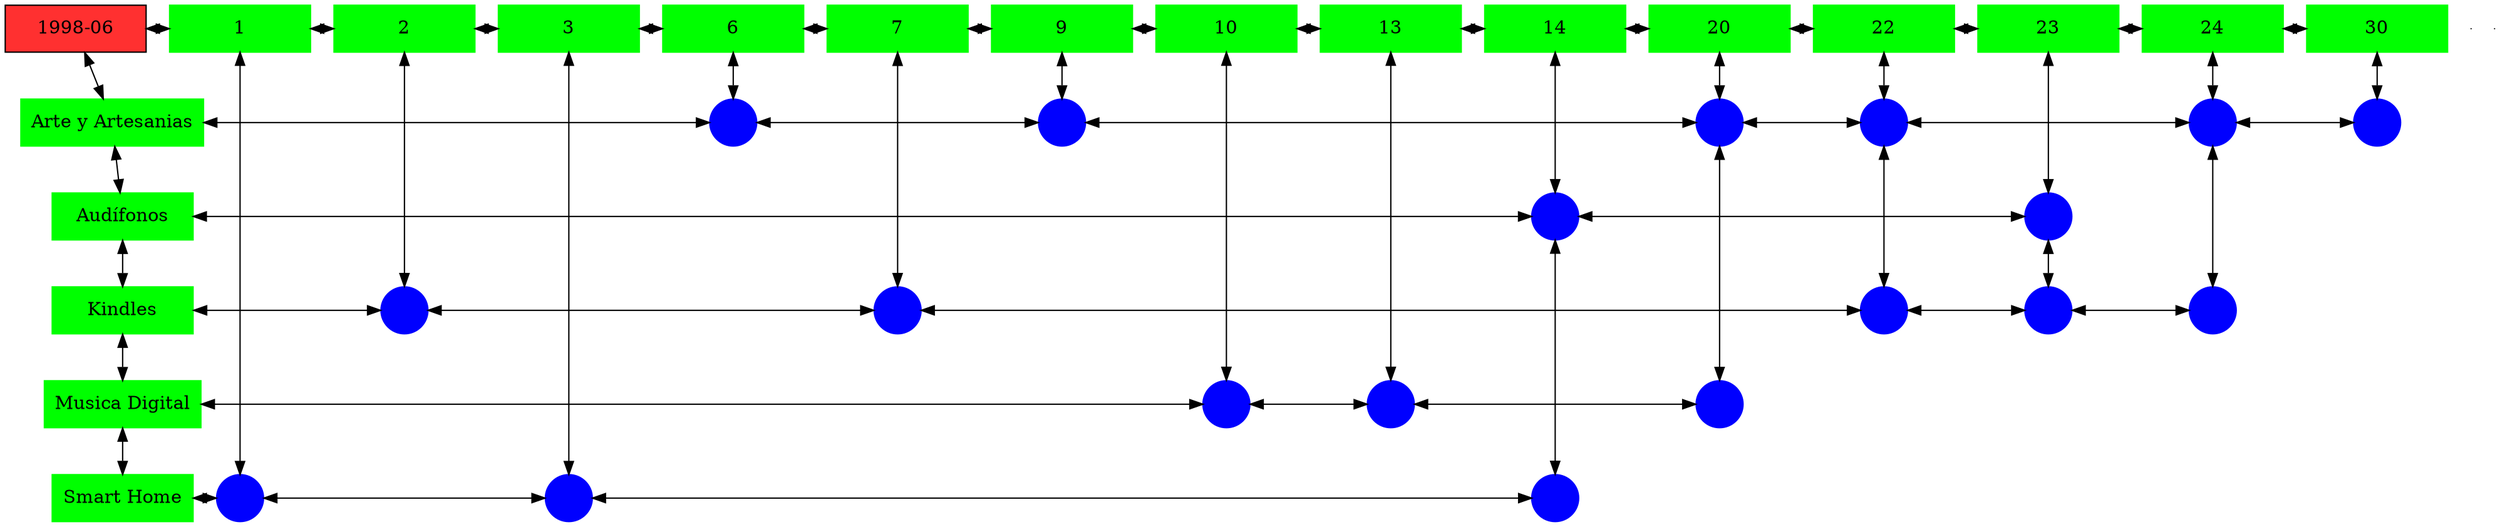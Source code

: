 digraph G{
node[shape="box"];
nodeMt[ label = "1998-06", width = 1.5, style = filled, fillcolor = firebrick1, group = 1 ];
e0[ shape = point, width = 0 ];
e1[ shape = point, width = 0 ];
node0xc001f86d20[label="1",color=green,style =filled,width = 1.5 group=1];
nodeMt->node0xc001f86d20[dir="both"];
{rank=same;nodeMt;node0xc001f86d20;}
node0xc002272be0[label="2",color=green,style =filled,width = 1.5 group=2];
node0xc001f86d20->node0xc002272be0[dir="both"];
{rank=same;node0xc001f86d20;node0xc002272be0;}
node0xc00200fd10[label="3",color=green,style =filled,width = 1.5 group=3];
node0xc002272be0->node0xc00200fd10[dir="both"];
{rank=same;node0xc002272be0;node0xc00200fd10;}
node0xc001f92d20[label="6",color=green,style =filled,width = 1.5 group=6];
node0xc00200fd10->node0xc001f92d20[dir="both"];
{rank=same;node0xc00200fd10;node0xc001f92d20;}
node0xc001f5ce60[label="7",color=green,style =filled,width = 1.5 group=7];
node0xc001f92d20->node0xc001f5ce60[dir="both"];
{rank=same;node0xc001f92d20;node0xc001f5ce60;}
node0xc001edad70[label="9",color=green,style =filled,width = 1.5 group=9];
node0xc001f5ce60->node0xc001edad70[dir="both"];
{rank=same;node0xc001f5ce60;node0xc001edad70;}
node0xc001eda690[label="10",color=green,style =filled,width = 1.5 group=10];
node0xc001edad70->node0xc001eda690[dir="both"];
{rank=same;node0xc001edad70;node0xc001eda690;}
node0xc002223040[label="13",color=green,style =filled,width = 1.5 group=13];
node0xc001eda690->node0xc002223040[dir="both"];
{rank=same;node0xc001eda690;node0xc002223040;}
node0xc00207e0f0[label="14",color=green,style =filled,width = 1.5 group=14];
node0xc002223040->node0xc00207e0f0[dir="both"];
{rank=same;node0xc002223040;node0xc00207e0f0;}
node0xc001f937c0[label="20",color=green,style =filled,width = 1.5 group=20];
node0xc00207e0f0->node0xc001f937c0[dir="both"];
{rank=same;node0xc00207e0f0;node0xc001f937c0;}
node0xc001f920f0[label="22",color=green,style =filled,width = 1.5 group=22];
node0xc001f937c0->node0xc001f920f0[dir="both"];
{rank=same;node0xc001f937c0;node0xc001f920f0;}
node0xc002020050[label="23",color=green,style =filled,width = 1.5 group=23];
node0xc001f920f0->node0xc002020050[dir="both"];
{rank=same;node0xc001f920f0;node0xc002020050;}
node0xc001ecb270[label="24",color=green,style =filled,width = 1.5 group=24];
node0xc002020050->node0xc001ecb270[dir="both"];
{rank=same;node0xc002020050;node0xc001ecb270;}
node0xc00208b810[label="30",color=green,style =filled,width = 1.5 group=30];
node0xc001ecb270->node0xc00208b810[dir="both"];
{rank=same;node0xc001ecb270;node0xc00208b810;}
node0xc001edad20[label="Arte y Artesanias",color=green,style =filled width = 1.5 group=1];
node0xc001f89c80[label="",color=blue,style =filled, width = 0.5 group=6 shape=circle];
node0xc001edad20->node0xc001f89c80[dir="both"];
{rank=same;node0xc001edad20;node0xc001f89c80;}
node0xc001ed3580[label="",color=blue,style =filled, width = 0.5 group=9 shape=circle];
node0xc001f89c80->node0xc001ed3580[dir="both"];
{rank=same;node0xc001ed3580;node0xc001f89c80;}
node0xc001f98380[label="",color=blue,style =filled, width = 0.5 group=20 shape=circle];
node0xc001ed3580->node0xc001f98380[dir="both"];
{rank=same;node0xc001f98380;node0xc001ed3580;}
node0xc001f89480[label="",color=blue,style =filled, width = 0.5 group=22 shape=circle];
node0xc001f98380->node0xc001f89480[dir="both"];
{rank=same;node0xc001f89480;node0xc001f98380;}
node0xc001f5b000[label="",color=blue,style =filled, width = 0.5 group=24 shape=circle];
node0xc001f89480->node0xc001f5b000[dir="both"];
{rank=same;node0xc001f5b000;node0xc001f89480;}
node0xc00208d100[label="",color=blue,style =filled, width = 0.5 group=30 shape=circle];
node0xc001f5b000->node0xc00208d100[dir="both"];
{rank=same;node0xc00208d100;node0xc001f5b000;}
node0xc002020000[label="Audífonos",color=green,style =filled width = 1.5 group=1];
node0xc00207a800[label="",color=blue,style =filled, width = 0.5 group=14 shape=circle];
node0xc002020000->node0xc00207a800[dir="both"];
{rank=same;node0xc002020000;node0xc00207a800;}
node0xc00200de00[label="",color=blue,style =filled, width = 0.5 group=23 shape=circle];
node0xc00207a800->node0xc00200de00[dir="both"];
{rank=same;node0xc00200de00;node0xc00207a800;}
node0xc001ecb220[label="Kindles",color=green,style =filled width = 1.5 group=1];
node0xc002270c00[label="",color=blue,style =filled, width = 0.5 group=2 shape=circle];
node0xc001ecb220->node0xc002270c00[dir="both"];
{rank=same;node0xc001ecb220;node0xc002270c00;}
node0xc001f5ab00[label="",color=blue,style =filled, width = 0.5 group=7 shape=circle];
node0xc002270c00->node0xc001f5ab00[dir="both"];
{rank=same;node0xc001f5ab00;node0xc002270c00;}
node0xc00200df80[label="",color=blue,style =filled, width = 0.5 group=22 shape=circle];
node0xc001f5ab00->node0xc00200df80[dir="both"];
{rank=same;node0xc00200df80;node0xc001f5ab00;}
node0xc002115780[label="",color=blue,style =filled, width = 0.5 group=23 shape=circle];
node0xc00200df80->node0xc002115780[dir="both"];
{rank=same;node0xc002115780;node0xc00200df80;}
node0xc001ed2580[label="",color=blue,style =filled, width = 0.5 group=24 shape=circle];
node0xc002115780->node0xc001ed2580[dir="both"];
{rank=same;node0xc001ed2580;node0xc002115780;}
node0xc001eda640[label="Musica Digital",color=green,style =filled width = 1.5 group=1];
node0xc001ed3180[label="",color=blue,style =filled, width = 0.5 group=10 shape=circle];
node0xc001eda640->node0xc001ed3180[dir="both"];
{rank=same;node0xc001eda640;node0xc001ed3180;}
node0xc002232000[label="",color=blue,style =filled, width = 0.5 group=13 shape=circle];
node0xc001ed3180->node0xc002232000[dir="both"];
{rank=same;node0xc002232000;node0xc001ed3180;}
node0xc0021acd80[label="",color=blue,style =filled, width = 0.5 group=20 shape=circle];
node0xc002232000->node0xc0021acd80[dir="both"];
{rank=same;node0xc0021acd80;node0xc002232000;}
node0xc001f86cd0[label="Smart Home",color=green,style =filled width = 1.5 group=1];
node0xc001f88780[label="",color=blue,style =filled, width = 0.5 group=1 shape=circle];
node0xc001f86cd0->node0xc001f88780[dir="both"];
{rank=same;node0xc001f86cd0;node0xc001f88780;}
node0xc00200dc00[label="",color=blue,style =filled, width = 0.5 group=3 shape=circle];
node0xc001f88780->node0xc00200dc00[dir="both"];
{rank=same;node0xc00200dc00;node0xc001f88780;}
node0xc002184c00[label="",color=blue,style =filled, width = 0.5 group=14 shape=circle];
node0xc00200dc00->node0xc002184c00[dir="both"];
{rank=same;node0xc002184c00;node0xc00200dc00;}
node0xc001f86d20->node0xc001f88780[dir="both"];
node0xc002272be0->node0xc002270c00[dir="both"];
node0xc00200fd10->node0xc00200dc00[dir="both"];
node0xc001f92d20->node0xc001f89c80[dir="both"];
node0xc001f5ce60->node0xc001f5ab00[dir="both"];
node0xc001edad70->node0xc001ed3580[dir="both"];
node0xc001eda690->node0xc001ed3180[dir="both"];
node0xc002223040->node0xc002232000[dir="both"];
node0xc00207e0f0->node0xc00207a800[dir="both"];
node0xc00207a800->node0xc002184c00[dir="both"];
node0xc001f937c0->node0xc001f98380[dir="both"];
node0xc001f98380->node0xc0021acd80[dir="both"];
node0xc001f920f0->node0xc001f89480[dir="both"];
node0xc001f89480->node0xc00200df80[dir="both"];
node0xc002020050->node0xc00200de00[dir="both"];
node0xc00200de00->node0xc002115780[dir="both"];
node0xc001ecb270->node0xc001f5b000[dir="both"];
node0xc001f5b000->node0xc001ed2580[dir="both"];
node0xc00208b810->node0xc00208d100[dir="both"];
nodeMt->node0xc001edad20[dir="both"];
node0xc001edad20->node0xc002020000[dir="both"];
node0xc002020000->node0xc001ecb220[dir="both"];
node0xc001ecb220->node0xc001eda640[dir="both"];
node0xc001eda640->node0xc001f86cd0[dir="both"];
}
